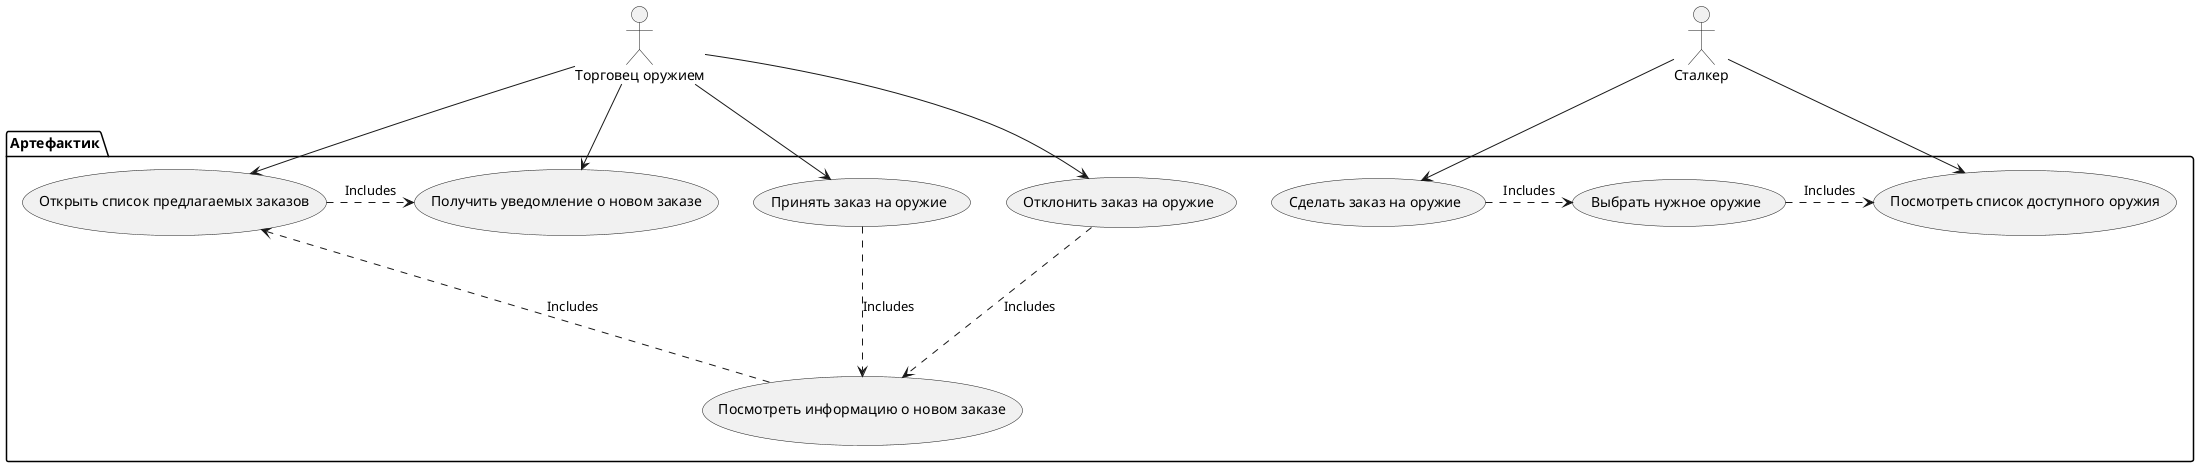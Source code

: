 @startuml
actor "Торговец оружием" as GunSeller
actor Сталкер as Stalker

package Артефактик {


    usecase "Посмотреть список доступного оружия" as GetGunList
    
    usecase "Выбрать нужное оружие" as SelectGun

    usecase "Сделать заказ на оружие" as CreateGunOrder

    usecase "Получить уведомление о новом заказе" as OrderNotification

    usecase "Принять заказ на оружие" as AcceptGunOrder

    usecase "Отклонить заказ на оружие" as DeclineGunOrder

    usecase "Посмотреть информацию о новом заказе" as GetOrderInfo

    usecase "Открыть список предлагаемых заказов" as GetOrderList


    CreateGunOrder .> SelectGun: Includes
    SelectGun .> GetGunList: Includes

    GetOrderInfo .-up-> GetOrderList: Includes
    GetOrderList .> OrderNotification : Includes

    AcceptGunOrder .-down-> GetOrderInfo: Includes
    DeclineGunOrder .-down-> GetOrderInfo: Includes
    
 
}


GunSeller --> OrderNotification
GunSeller --> AcceptGunOrder 
GunSeller --> DeclineGunOrder 
GunSeller --> GetOrderList
Stalker --> CreateGunOrder
Stalker --> GetGunList

@enduml
